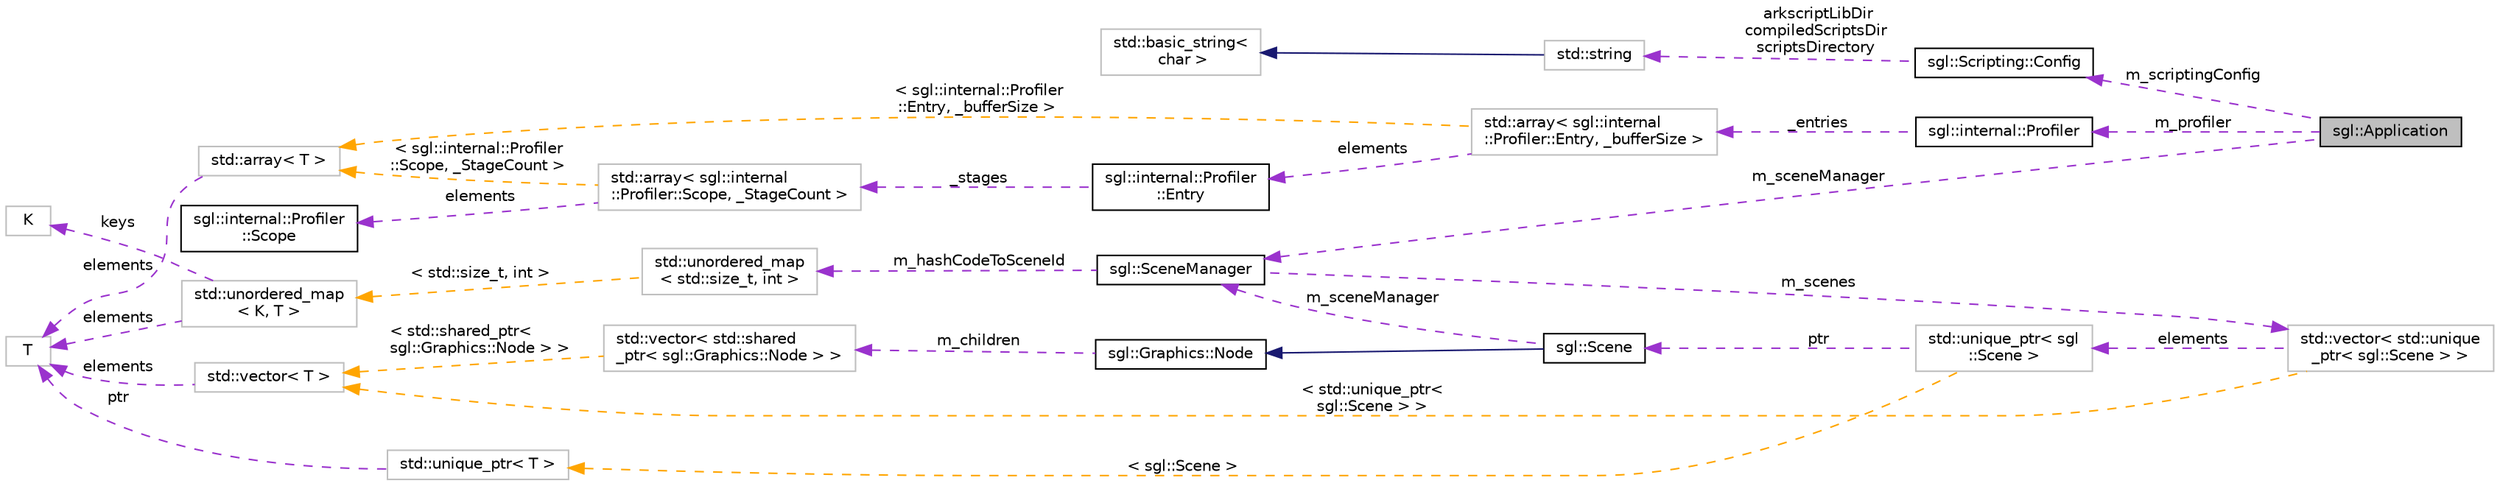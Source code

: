 digraph "sgl::Application"
{
 // INTERACTIVE_SVG=YES
  edge [fontname="Helvetica",fontsize="10",labelfontname="Helvetica",labelfontsize="10"];
  node [fontname="Helvetica",fontsize="10",shape=record];
  rankdir="LR";
  Node1 [label="sgl::Application",height=0.2,width=0.4,color="black", fillcolor="grey75", style="filled", fontcolor="black"];
  Node2 -> Node1 [dir="back",color="darkorchid3",fontsize="10",style="dashed",label=" m_sceneManager" ,fontname="Helvetica"];
  Node2 [label="sgl::SceneManager",height=0.2,width=0.4,color="black", fillcolor="white", style="filled",URL="$de/dd2/classsgl_1_1SceneManager.html",tooltip="Scene manager, in charge of creating, handling and destroying scenes. "];
  Node3 -> Node2 [dir="back",color="darkorchid3",fontsize="10",style="dashed",label=" m_hashCodeToSceneId" ,fontname="Helvetica"];
  Node3 [label="std::unordered_map\l\< std::size_t, int \>",height=0.2,width=0.4,color="grey75", fillcolor="white", style="filled"];
  Node4 -> Node3 [dir="back",color="orange",fontsize="10",style="dashed",label=" \< std::size_t, int \>" ,fontname="Helvetica"];
  Node4 [label="std::unordered_map\l\< K, T \>",height=0.2,width=0.4,color="grey75", fillcolor="white", style="filled",tooltip="STL class. "];
  Node5 -> Node4 [dir="back",color="darkorchid3",fontsize="10",style="dashed",label=" keys" ,fontname="Helvetica"];
  Node5 [label="K",height=0.2,width=0.4,color="grey75", fillcolor="white", style="filled"];
  Node6 -> Node4 [dir="back",color="darkorchid3",fontsize="10",style="dashed",label=" elements" ,fontname="Helvetica"];
  Node6 [label="T",height=0.2,width=0.4,color="grey75", fillcolor="white", style="filled"];
  Node7 -> Node2 [dir="back",color="darkorchid3",fontsize="10",style="dashed",label=" m_scenes" ,fontname="Helvetica"];
  Node7 [label="std::vector\< std::unique\l_ptr\< sgl::Scene \> \>",height=0.2,width=0.4,color="grey75", fillcolor="white", style="filled"];
  Node8 -> Node7 [dir="back",color="darkorchid3",fontsize="10",style="dashed",label=" elements" ,fontname="Helvetica"];
  Node8 [label="std::unique_ptr\< sgl\l::Scene \>",height=0.2,width=0.4,color="grey75", fillcolor="white", style="filled"];
  Node9 -> Node8 [dir="back",color="darkorchid3",fontsize="10",style="dashed",label=" ptr" ,fontname="Helvetica"];
  Node9 [label="sgl::Scene",height=0.2,width=0.4,color="black", fillcolor="white", style="filled",URL="$d8/dcf/classsgl_1_1Scene.html",tooltip="Base class which every user scene must derive from. "];
  Node10 -> Node9 [dir="back",color="midnightblue",fontsize="10",style="solid",fontname="Helvetica"];
  Node10 [label="sgl::Graphics::Node",height=0.2,width=0.4,color="black", fillcolor="white", style="filled",URL="$dc/dee/classsgl_1_1Graphics_1_1Node.html",tooltip="Abstract base class for a scene graph node. "];
  Node11 -> Node10 [dir="back",color="darkorchid3",fontsize="10",style="dashed",label=" m_children" ,fontname="Helvetica"];
  Node11 [label="std::vector\< std::shared\l_ptr\< sgl::Graphics::Node \> \>",height=0.2,width=0.4,color="grey75", fillcolor="white", style="filled"];
  Node12 -> Node11 [dir="back",color="orange",fontsize="10",style="dashed",label=" \< std::shared_ptr\<\l sgl::Graphics::Node \> \>" ,fontname="Helvetica"];
  Node12 [label="std::vector\< T \>",height=0.2,width=0.4,color="grey75", fillcolor="white", style="filled",tooltip="STL class. "];
  Node6 -> Node12 [dir="back",color="darkorchid3",fontsize="10",style="dashed",label=" elements" ,fontname="Helvetica"];
  Node2 -> Node9 [dir="back",color="darkorchid3",fontsize="10",style="dashed",label=" m_sceneManager" ,fontname="Helvetica"];
  Node13 -> Node8 [dir="back",color="orange",fontsize="10",style="dashed",label=" \< sgl::Scene \>" ,fontname="Helvetica"];
  Node13 [label="std::unique_ptr\< T \>",height=0.2,width=0.4,color="grey75", fillcolor="white", style="filled",tooltip="STL class. "];
  Node6 -> Node13 [dir="back",color="darkorchid3",fontsize="10",style="dashed",label=" ptr" ,fontname="Helvetica"];
  Node12 -> Node7 [dir="back",color="orange",fontsize="10",style="dashed",label=" \< std::unique_ptr\<\l sgl::Scene \> \>" ,fontname="Helvetica"];
  Node14 -> Node1 [dir="back",color="darkorchid3",fontsize="10",style="dashed",label=" m_scriptingConfig" ,fontname="Helvetica"];
  Node14 [label="sgl::Scripting::Config",height=0.2,width=0.4,color="black", fillcolor="white", style="filled",URL="$d3/dcc/structsgl_1_1Scripting_1_1Config.html",tooltip="Host the scripting engine configuration. "];
  Node15 -> Node14 [dir="back",color="darkorchid3",fontsize="10",style="dashed",label=" arkscriptLibDir\ncompiledScriptsDir\nscriptsDirectory" ,fontname="Helvetica"];
  Node15 [label="std::string",height=0.2,width=0.4,color="grey75", fillcolor="white", style="filled",tooltip="STL class. "];
  Node16 -> Node15 [dir="back",color="midnightblue",fontsize="10",style="solid",fontname="Helvetica"];
  Node16 [label="std::basic_string\<\l char \>",height=0.2,width=0.4,color="grey75", fillcolor="white", style="filled",tooltip="STL class. "];
  Node17 -> Node1 [dir="back",color="darkorchid3",fontsize="10",style="dashed",label=" m_profiler" ,fontname="Helvetica"];
  Node17 [label="sgl::internal::Profiler",height=0.2,width=0.4,color="black", fillcolor="white", style="filled",URL="$d6/d13/classsgl_1_1internal_1_1Profiler.html",tooltip="Profiler used to display the time spent in each section of the application. "];
  Node18 -> Node17 [dir="back",color="darkorchid3",fontsize="10",style="dashed",label=" _entries" ,fontname="Helvetica"];
  Node18 [label="std::array\< sgl::internal\l::Profiler::Entry, _bufferSize \>",height=0.2,width=0.4,color="grey75", fillcolor="white", style="filled"];
  Node19 -> Node18 [dir="back",color="darkorchid3",fontsize="10",style="dashed",label=" elements" ,fontname="Helvetica"];
  Node19 [label="sgl::internal::Profiler\l::Entry",height=0.2,width=0.4,color="black", fillcolor="white", style="filled",URL="$de/d66/structsgl_1_1internal_1_1Profiler_1_1Entry.html"];
  Node20 -> Node19 [dir="back",color="darkorchid3",fontsize="10",style="dashed",label=" _stages" ,fontname="Helvetica"];
  Node20 [label="std::array\< sgl::internal\l::Profiler::Scope, _StageCount \>",height=0.2,width=0.4,color="grey75", fillcolor="white", style="filled"];
  Node21 -> Node20 [dir="back",color="darkorchid3",fontsize="10",style="dashed",label=" elements" ,fontname="Helvetica"];
  Node21 [label="sgl::internal::Profiler\l::Scope",height=0.2,width=0.4,color="black", fillcolor="white", style="filled",URL="$d2/d0d/structsgl_1_1internal_1_1Profiler_1_1Scope.html"];
  Node22 -> Node20 [dir="back",color="orange",fontsize="10",style="dashed",label=" \< sgl::internal::Profiler\l::Scope, _StageCount \>" ,fontname="Helvetica"];
  Node22 [label="std::array\< T \>",height=0.2,width=0.4,color="grey75", fillcolor="white", style="filled",tooltip="STL class. "];
  Node6 -> Node22 [dir="back",color="darkorchid3",fontsize="10",style="dashed",label=" elements" ,fontname="Helvetica"];
  Node22 -> Node18 [dir="back",color="orange",fontsize="10",style="dashed",label=" \< sgl::internal::Profiler\l::Entry, _bufferSize \>" ,fontname="Helvetica"];
}
